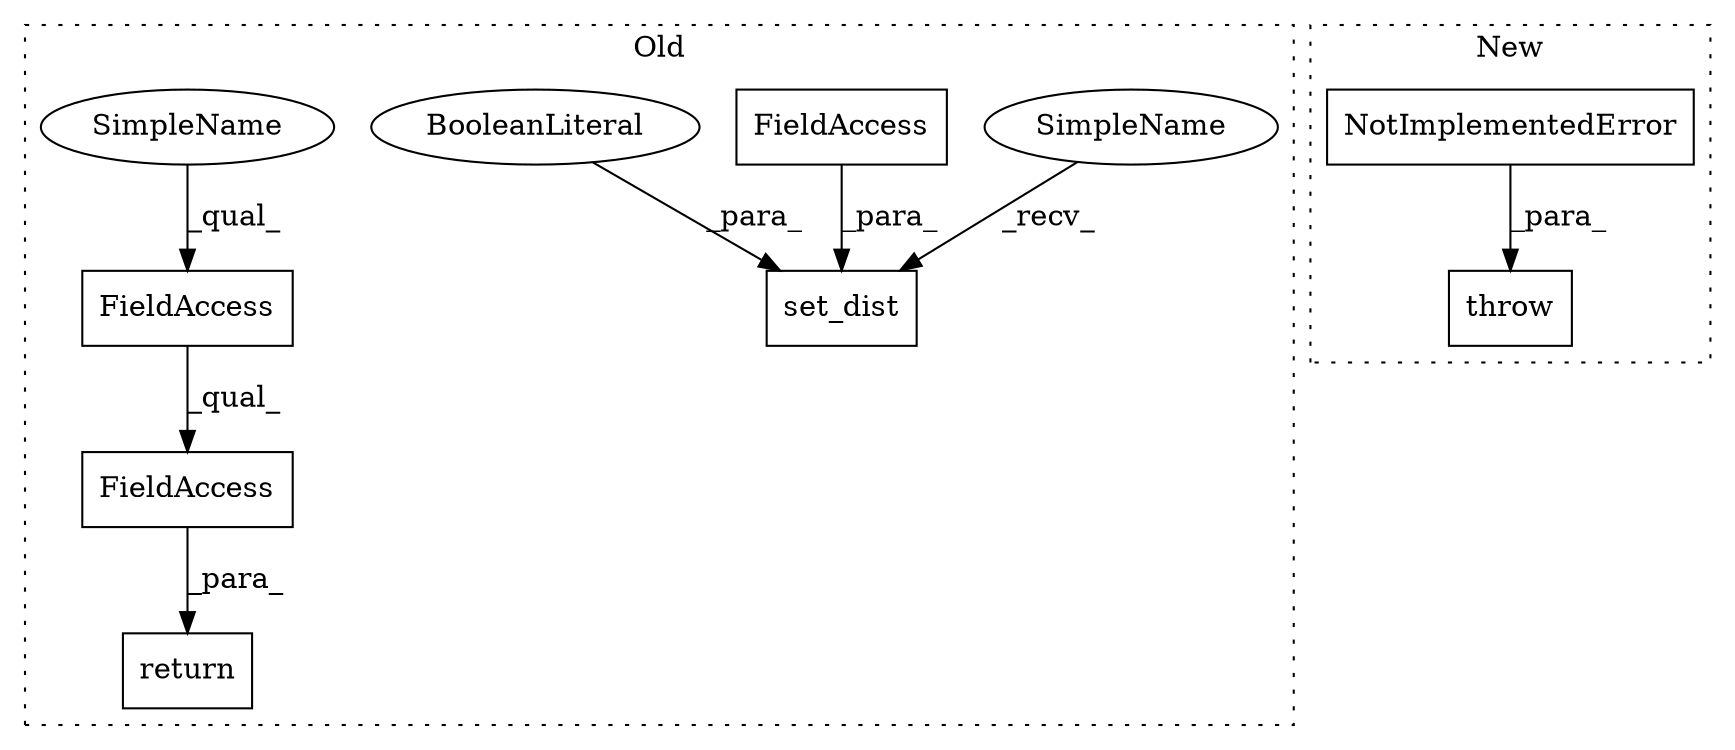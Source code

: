 digraph G {
subgraph cluster0 {
1 [label="set_dist" a="32" s="4424,4445" l="9,1" shape="box"];
3 [label="FieldAccess" a="22" s="4459" l="9" shape="box"];
4 [label="FieldAccess" a="22" s="4433" l="6" shape="box"];
5 [label="FieldAccess" a="22" s="4459" l="14" shape="box"];
6 [label="BooleanLiteral" a="9" s="4440" l="5" shape="ellipse"];
8 [label="return" a="41" s="4452" l="7" shape="box"];
9 [label="SimpleName" a="42" s="4459" l="4" shape="ellipse"];
10 [label="SimpleName" a="42" s="4419" l="4" shape="ellipse"];
label = "Old";
style="dotted";
}
subgraph cluster1 {
2 [label="throw" a="53" s="4025" l="6" shape="box"];
7 [label="NotImplementedError" a="32" s="4031" l="21" shape="box"];
label = "New";
style="dotted";
}
3 -> 5 [label="_qual_"];
4 -> 1 [label="_para_"];
5 -> 8 [label="_para_"];
6 -> 1 [label="_para_"];
7 -> 2 [label="_para_"];
9 -> 3 [label="_qual_"];
10 -> 1 [label="_recv_"];
}